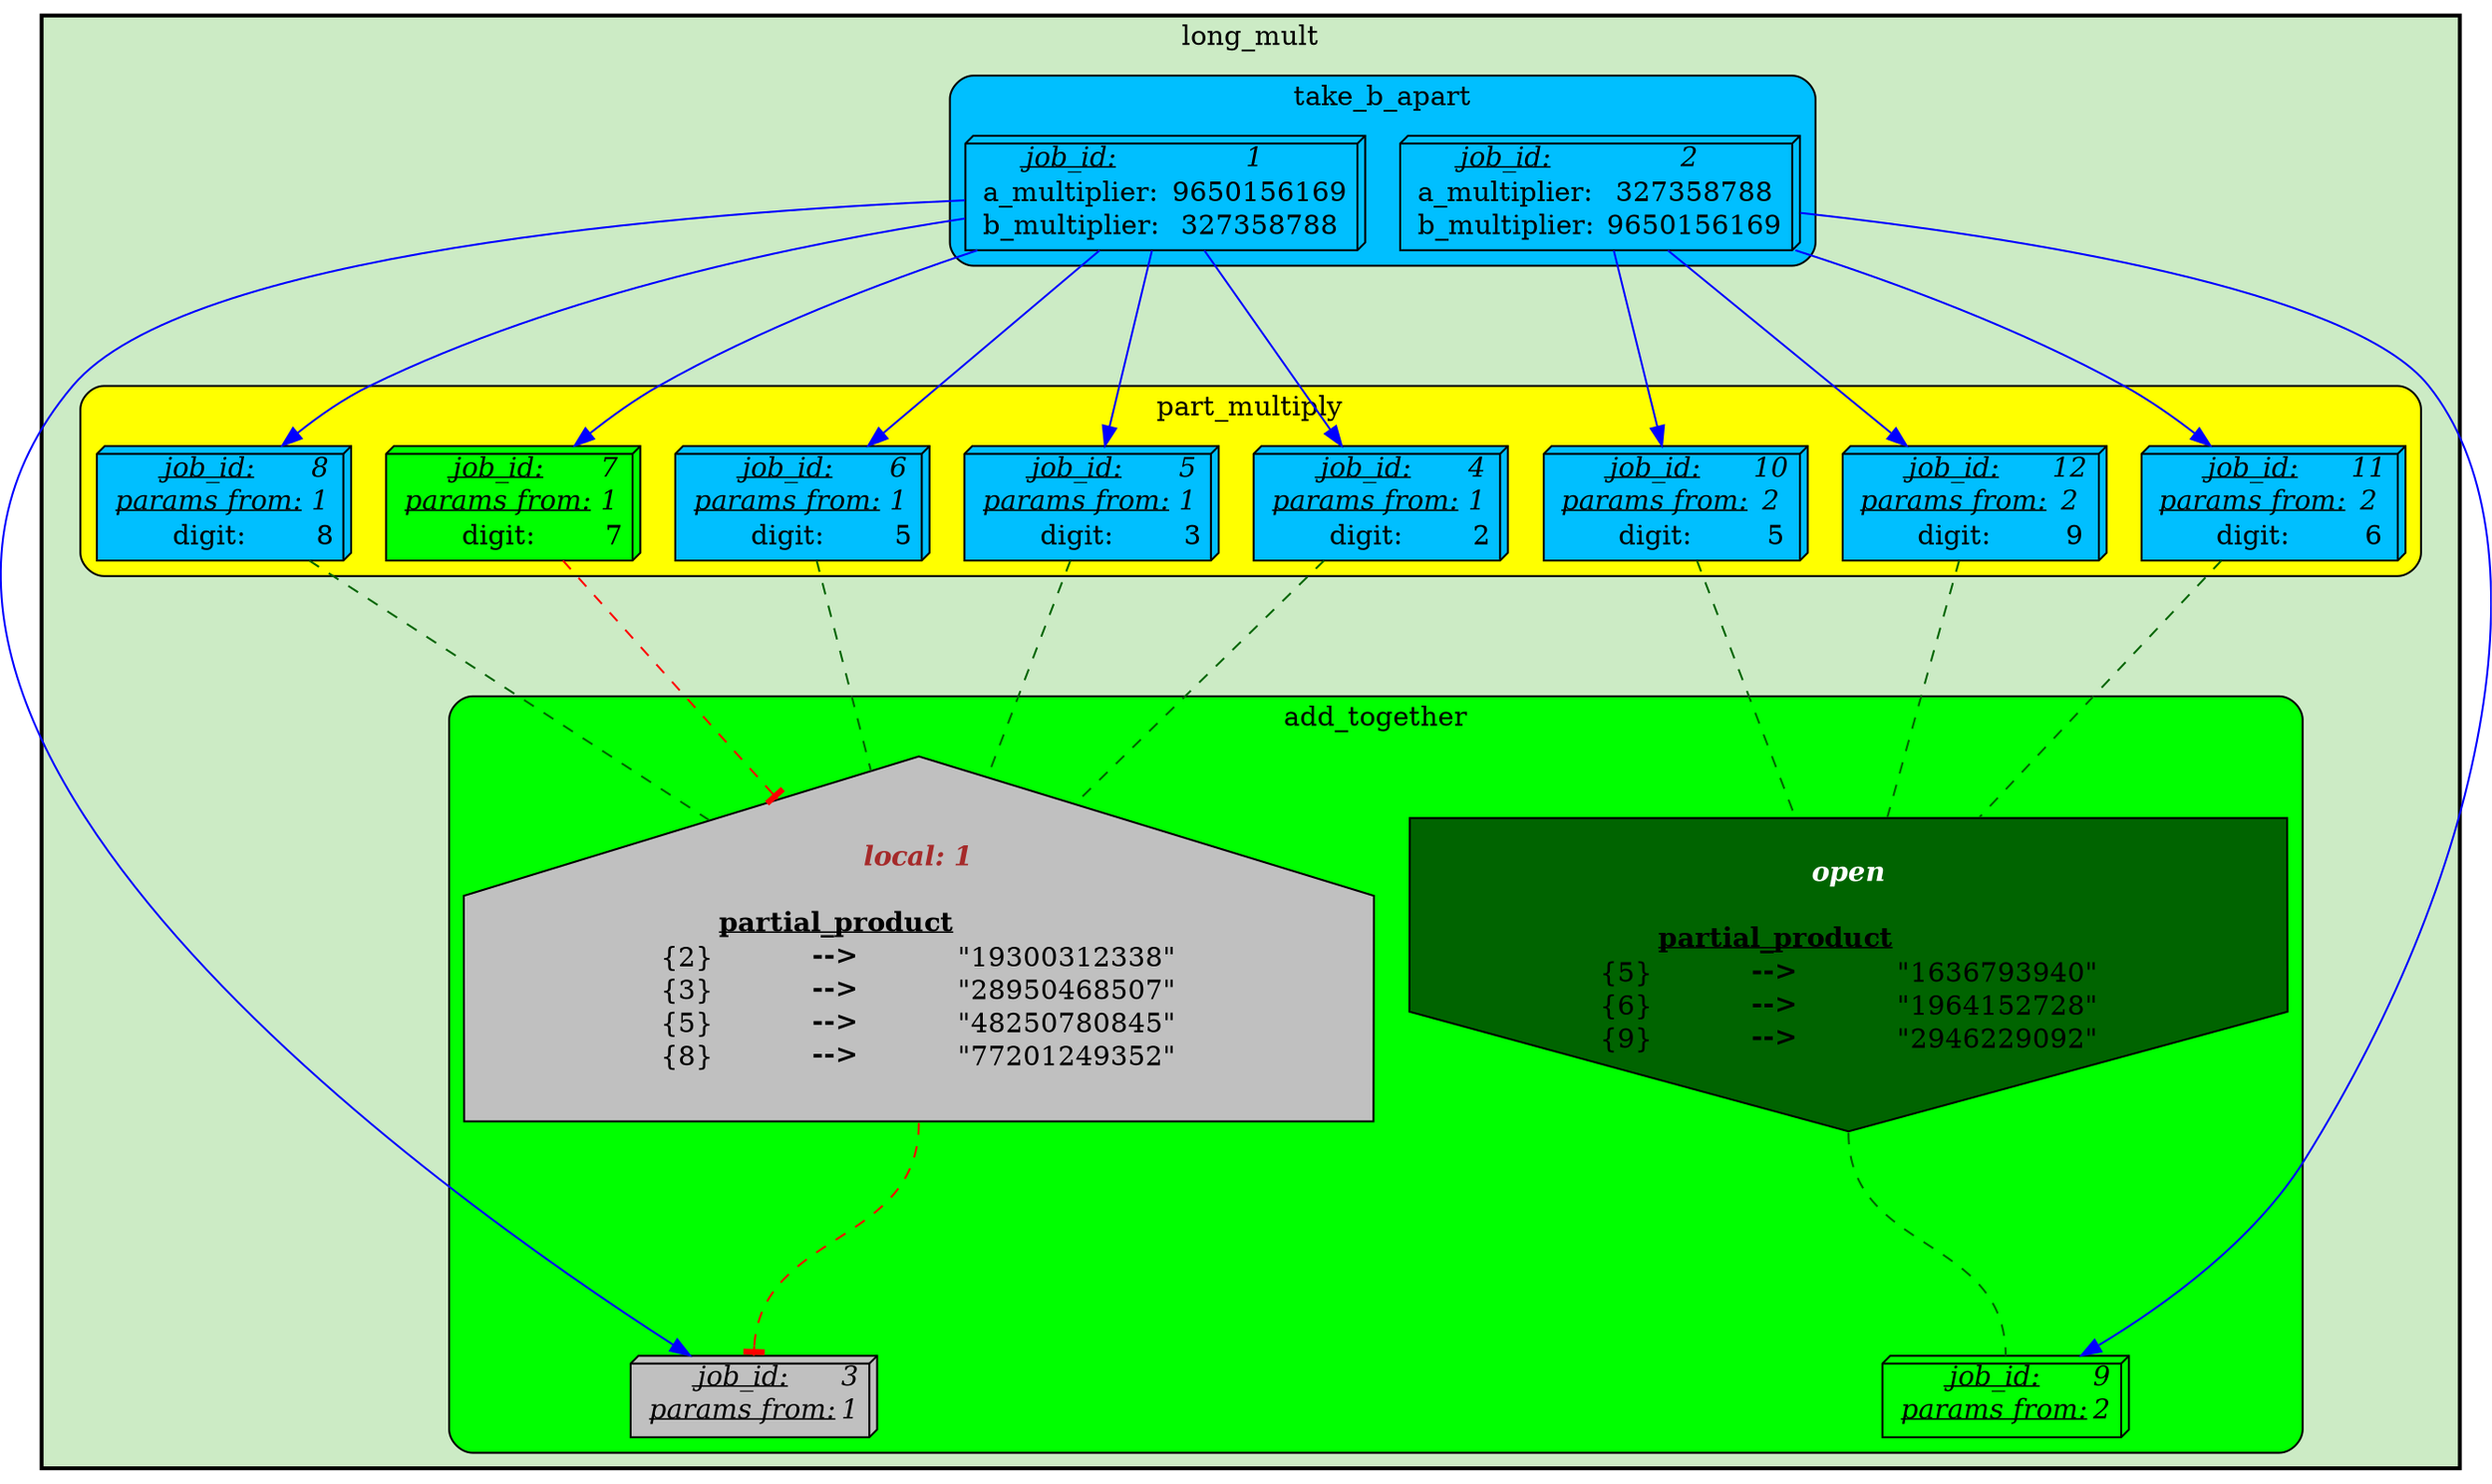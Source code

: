 digraph test {
	ratio="compress"; name = "JobDependencyGraph"; pad = "0"; ranksep = "1.4"; remincross = "true";
	job_1__long_mult [fillcolor="DeepSkyBlue", label=<<table border="0" cellborder="0" cellspacing="0" cellpadding="1"><tr><td><u><i>job_id:</i></u></td><td><i>1</i></td></tr><tr><td>a_multiplier:</td><td> 9650156169</td></tr><tr><td>b_multiplier:</td><td> 327358788</td></tr></table>>, shape="box3d", style="filled"];
	job_3__long_mult [fillcolor="grey", label=<<table border="0" cellborder="0" cellspacing="0" cellpadding="1"><tr><td><u><i>job_id:</i></u></td><td><i>3</i></td></tr><tr><td><u><i>params from:</i></u></td><td><i>1</i></td></tr></table>>, shape="box3d", style="filled"];
	job_4__long_mult [fillcolor="DeepSkyBlue", label=<<table border="0" cellborder="0" cellspacing="0" cellpadding="1"><tr><td><u><i>job_id:</i></u></td><td><i>4</i></td></tr><tr><td><u><i>params from:</i></u></td><td><i>1</i></td></tr><tr><td>digit:</td><td> 2</td></tr></table>>, shape="box3d", style="filled"];
	semaphore_1__long_mult [fillcolor="grey", label=<<table border="0" cellborder="0" cellspacing="0" cellpadding="1"><tr><td colspan="3"><font color="brown"><b><i>local: 1</i></b></font></td></tr><tr><td colspan="3">&nbsp;</td></tr><tr><td></td><td><b><u>partial_product</u></b></td><td></td></tr><tr><td port="semaphore_1__long_mult_partial_product_4">{2}</td><td>&nbsp;<b>--&gt;</b>&nbsp;</td><td>&quot;19300312338&quot;</td></tr><tr><td port="semaphore_1__long_mult_partial_product_5">{3}</td><td>&nbsp;<b>--&gt;</b>&nbsp;</td><td>&quot;28950468507&quot;</td></tr><tr><td port="semaphore_1__long_mult_partial_product_6">{5}</td><td>&nbsp;<b>--&gt;</b>&nbsp;</td><td>&quot;48250780845&quot;</td></tr><tr><td port="semaphore_1__long_mult_partial_product_8">{8}</td><td>&nbsp;<b>--&gt;</b>&nbsp;</td><td>&quot;77201249352&quot;</td></tr></table>>, margin="0,0", shape="house", style="filled"];
	job_5__long_mult [fillcolor="DeepSkyBlue", label=<<table border="0" cellborder="0" cellspacing="0" cellpadding="1"><tr><td><u><i>job_id:</i></u></td><td><i>5</i></td></tr><tr><td><u><i>params from:</i></u></td><td><i>1</i></td></tr><tr><td>digit:</td><td> 3</td></tr></table>>, shape="box3d", style="filled"];
	job_6__long_mult [fillcolor="DeepSkyBlue", label=<<table border="0" cellborder="0" cellspacing="0" cellpadding="1"><tr><td><u><i>job_id:</i></u></td><td><i>6</i></td></tr><tr><td><u><i>params from:</i></u></td><td><i>1</i></td></tr><tr><td>digit:</td><td> 5</td></tr></table>>, shape="box3d", style="filled"];
	job_7__long_mult [fillcolor="green", label=<<table border="0" cellborder="0" cellspacing="0" cellpadding="1"><tr><td><u><i>job_id:</i></u></td><td><i>7</i></td></tr><tr><td><u><i>params from:</i></u></td><td><i>1</i></td></tr><tr><td>digit:</td><td> 7</td></tr></table>>, shape="box3d", style="filled"];
	job_8__long_mult [fillcolor="DeepSkyBlue", label=<<table border="0" cellborder="0" cellspacing="0" cellpadding="1"><tr><td><u><i>job_id:</i></u></td><td><i>8</i></td></tr><tr><td><u><i>params from:</i></u></td><td><i>1</i></td></tr><tr><td>digit:</td><td> 8</td></tr></table>>, shape="box3d", style="filled"];
	job_2__long_mult [fillcolor="DeepSkyBlue", label=<<table border="0" cellborder="0" cellspacing="0" cellpadding="1"><tr><td><u><i>job_id:</i></u></td><td><i>2</i></td></tr><tr><td>a_multiplier:</td><td> 327358788</td></tr><tr><td>b_multiplier:</td><td> 9650156169</td></tr></table>>, shape="box3d", style="filled"];
	job_9__long_mult [fillcolor="green", label=<<table border="0" cellborder="0" cellspacing="0" cellpadding="1"><tr><td><u><i>job_id:</i></u></td><td><i>9</i></td></tr><tr><td><u><i>params from:</i></u></td><td><i>2</i></td></tr></table>>, shape="box3d", style="filled"];
	job_10__long_mult [fillcolor="DeepSkyBlue", label=<<table border="0" cellborder="0" cellspacing="0" cellpadding="1"><tr><td><u><i>job_id:</i></u></td><td><i>10</i></td></tr><tr><td><u><i>params from:</i></u></td><td><i>2</i></td></tr><tr><td>digit:</td><td> 5</td></tr></table>>, shape="box3d", style="filled"];
	semaphore_2__long_mult [fillcolor="darkgreen", label=<<table border="0" cellborder="0" cellspacing="0" cellpadding="1"><tr><td colspan="3"><font color="white"><b><i>open</i></b></font></td></tr><tr><td colspan="3">&nbsp;</td></tr><tr><td></td><td><b><u>partial_product</u></b></td><td></td></tr><tr><td port="semaphore_2__long_mult_partial_product_10">{5}</td><td>&nbsp;<b>--&gt;</b>&nbsp;</td><td>&quot;1636793940&quot;</td></tr><tr><td port="semaphore_2__long_mult_partial_product_11">{6}</td><td>&nbsp;<b>--&gt;</b>&nbsp;</td><td>&quot;1964152728&quot;</td></tr><tr><td port="semaphore_2__long_mult_partial_product_12">{9}</td><td>&nbsp;<b>--&gt;</b>&nbsp;</td><td>&quot;2946229092&quot;</td></tr></table>>, margin="0,0", shape="invhouse", style="filled"];
	job_11__long_mult [fillcolor="DeepSkyBlue", label=<<table border="0" cellborder="0" cellspacing="0" cellpadding="1"><tr><td><u><i>job_id:</i></u></td><td><i>11</i></td></tr><tr><td><u><i>params from:</i></u></td><td><i>2</i></td></tr><tr><td>digit:</td><td> 6</td></tr></table>>, shape="box3d", style="filled"];
	job_12__long_mult [fillcolor="DeepSkyBlue", label=<<table border="0" cellborder="0" cellspacing="0" cellpadding="1"><tr><td><u><i>job_id:</i></u></td><td><i>12</i></td></tr><tr><td><u><i>params from:</i></u></td><td><i>2</i></td></tr><tr><td>digit:</td><td> 9</td></tr></table>>, shape="box3d", style="filled"];
	job_10__long_mult -> semaphore_2__long_mult [arrowhead="none", color="darkgreen", style="dashed"];
	job_11__long_mult -> semaphore_2__long_mult [arrowhead="none", color="darkgreen", style="dashed"];
	job_12__long_mult -> semaphore_2__long_mult [arrowhead="none", color="darkgreen", style="dashed"];
	job_1__long_mult -> job_3__long_mult [color="blue"];
	job_1__long_mult -> job_4__long_mult [color="blue"];
	job_1__long_mult -> job_5__long_mult [color="blue"];
	job_1__long_mult -> job_6__long_mult [color="blue"];
	job_1__long_mult -> job_7__long_mult [color="blue"];
	job_1__long_mult -> job_8__long_mult [color="blue"];
	job_2__long_mult -> job_10__long_mult [color="blue"];
	job_2__long_mult -> job_11__long_mult [color="blue"];
	job_2__long_mult -> job_12__long_mult [color="blue"];
	job_2__long_mult -> job_9__long_mult [color="blue"];
	job_4__long_mult -> semaphore_1__long_mult [arrowhead="none", color="darkgreen", style="dashed"];
	job_5__long_mult -> semaphore_1__long_mult [arrowhead="none", color="darkgreen", style="dashed"];
	job_6__long_mult -> semaphore_1__long_mult [arrowhead="none", color="darkgreen", style="dashed"];
	job_7__long_mult -> semaphore_1__long_mult [arrowhead="tee", color="red", style="dashed"];
	job_8__long_mult -> semaphore_1__long_mult [arrowhead="none", color="darkgreen", style="dashed"];
	semaphore_1__long_mult -> job_3__long_mult [arrowhead="tee", color="red", headport="n", style="dashed", tailport="s"];
	semaphore_2__long_mult -> job_9__long_mult [arrowhead="none", color="darkgreen", headport="n", style="dashed", tailport="s"];

subgraph cluster_long_mult {
	label="long_mult";
	style="bold,filled";
	colorscheme="pastel19";
	fillcolor="3";
	color="";
	subgraph cluster_add_together {
		label="add_together";
		style="rounded,filled";
		colorscheme="X11";
		fillcolor="green";
		color="";
		job_3__long_mult;
		job_9__long_mult;
		semaphore_1__long_mult;
		semaphore_2__long_mult;
	}
	subgraph cluster_part_multiply {
		label="part_multiply";
		style="rounded,filled";
		colorscheme="X11";
		fillcolor="yellow";
		color="";
		job_10__long_mult;
		job_11__long_mult;
		job_12__long_mult;
		job_4__long_mult;
		job_5__long_mult;
		job_6__long_mult;
		job_7__long_mult;
		job_8__long_mult;
	}
	subgraph cluster_take_b_apart {
		label="take_b_apart";
		style="rounded,filled";
		colorscheme="X11";
		fillcolor="DeepSkyBlue";
		color="";
		job_1__long_mult;
		job_2__long_mult;
	}
}
}
